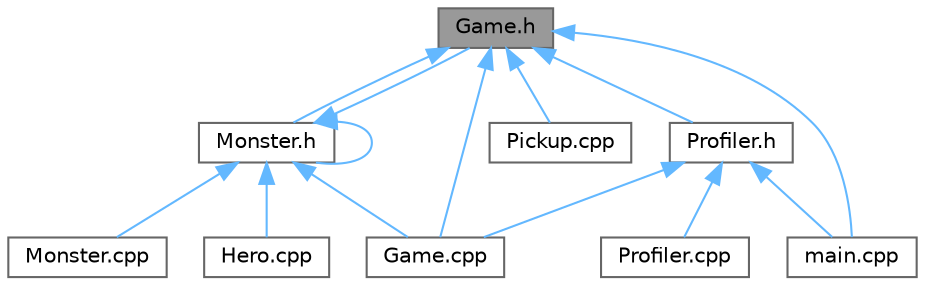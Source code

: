 digraph "Game.h"
{
 // LATEX_PDF_SIZE
  bgcolor="transparent";
  edge [fontname=Helvetica,fontsize=10,labelfontname=Helvetica,labelfontsize=10];
  node [fontname=Helvetica,fontsize=10,shape=box,height=0.2,width=0.4];
  Node1 [label="Game.h",height=0.2,width=0.4,color="gray40", fillcolor="grey60", style="filled", fontcolor="black",tooltip=" "];
  Node1 -> Node2 [dir="back",color="steelblue1",style="solid"];
  Node2 [label="Game.cpp",height=0.2,width=0.4,color="grey40", fillcolor="white", style="filled",URL="$_game_8cpp.html",tooltip=" "];
  Node1 -> Node3 [dir="back",color="steelblue1",style="solid"];
  Node3 [label="Monster.h",height=0.2,width=0.4,color="grey40", fillcolor="white", style="filled",URL="$_monster_8h.html",tooltip=" "];
  Node3 -> Node2 [dir="back",color="steelblue1",style="solid"];
  Node3 -> Node1 [dir="back",color="steelblue1",style="solid"];
  Node3 -> Node4 [dir="back",color="steelblue1",style="solid"];
  Node4 [label="Hero.cpp",height=0.2,width=0.4,color="grey40", fillcolor="white", style="filled",URL="$_hero_8cpp.html",tooltip=" "];
  Node3 -> Node5 [dir="back",color="steelblue1",style="solid"];
  Node5 [label="Monster.cpp",height=0.2,width=0.4,color="grey40", fillcolor="white", style="filled",URL="$_monster_8cpp.html",tooltip=" "];
  Node3 -> Node3 [dir="back",color="steelblue1",style="solid"];
  Node1 -> Node6 [dir="back",color="steelblue1",style="solid"];
  Node6 [label="Pickup.cpp",height=0.2,width=0.4,color="grey40", fillcolor="white", style="filled",URL="$_pickup_8cpp.html",tooltip=" "];
  Node1 -> Node7 [dir="back",color="steelblue1",style="solid"];
  Node7 [label="Profiler.h",height=0.2,width=0.4,color="grey40", fillcolor="white", style="filled",URL="$_profiler_8h.html",tooltip=" "];
  Node7 -> Node2 [dir="back",color="steelblue1",style="solid"];
  Node7 -> Node8 [dir="back",color="steelblue1",style="solid"];
  Node8 [label="Profiler.cpp",height=0.2,width=0.4,color="grey40", fillcolor="white", style="filled",URL="$_profiler_8cpp.html",tooltip=" "];
  Node7 -> Node9 [dir="back",color="steelblue1",style="solid"];
  Node9 [label="main.cpp",height=0.2,width=0.4,color="grey40", fillcolor="white", style="filled",URL="$main_8cpp.html",tooltip=" "];
  Node1 -> Node9 [dir="back",color="steelblue1",style="solid"];
}

